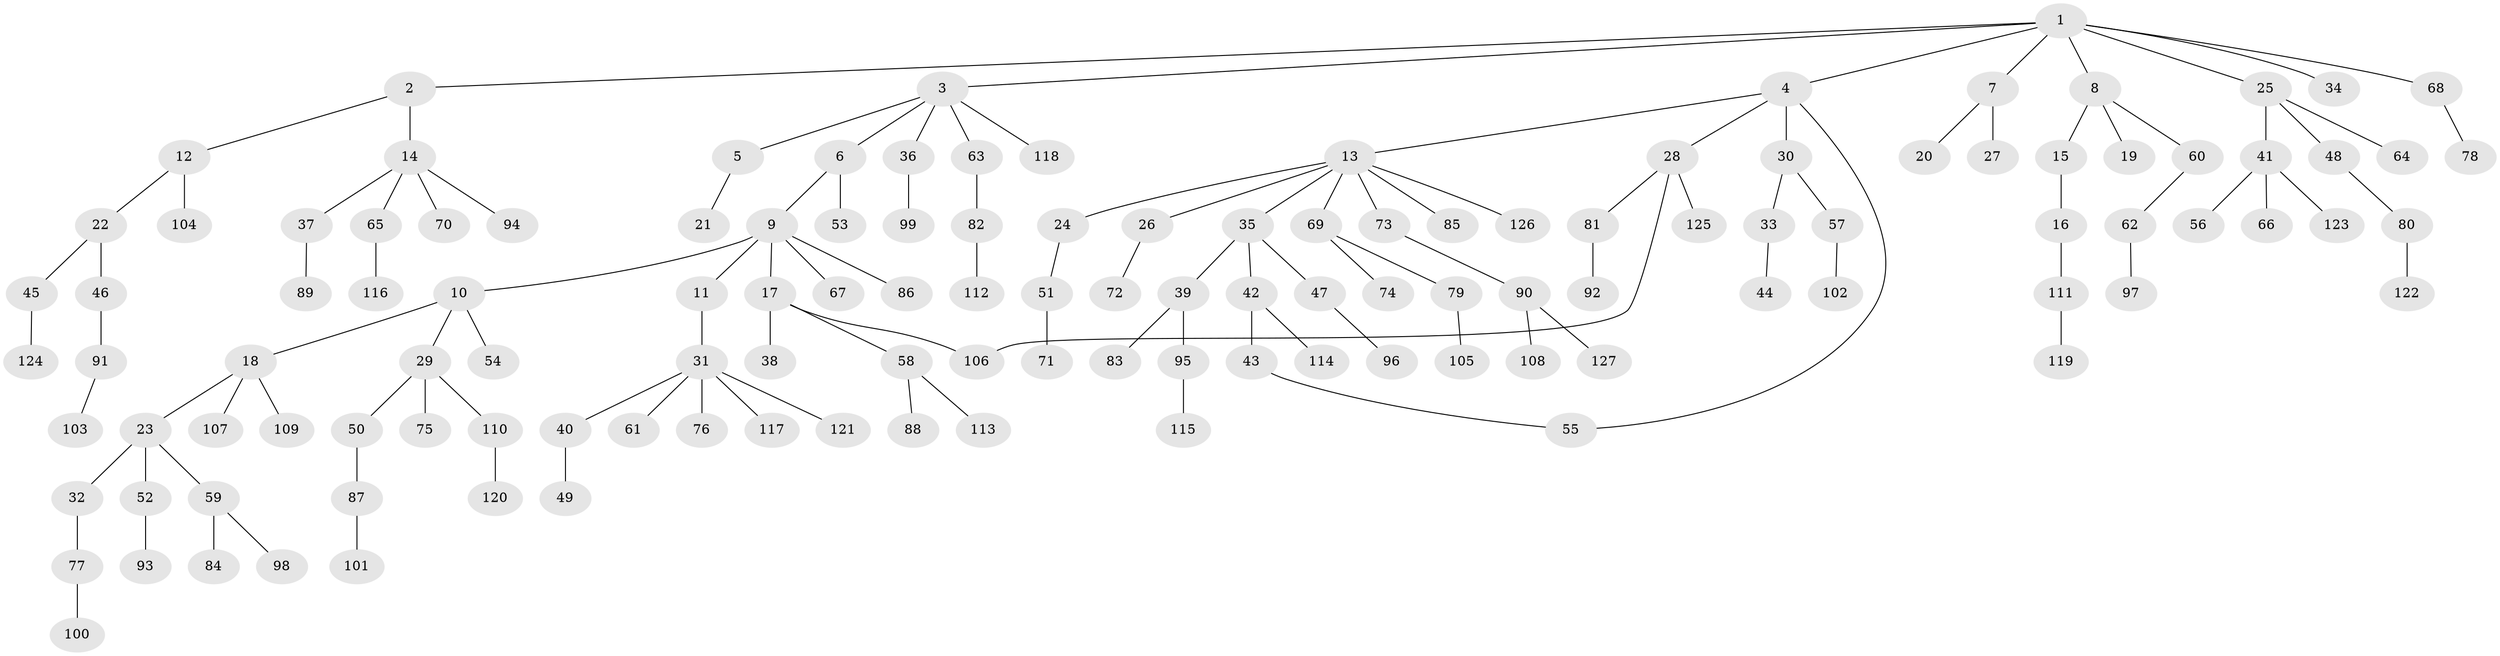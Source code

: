 // coarse degree distribution, {2: 0.2597402597402597, 3: 0.14285714285714285, 1: 0.4805194805194805, 5: 0.05194805194805195, 7: 0.025974025974025976, 4: 0.03896103896103896}
// Generated by graph-tools (version 1.1) at 2025/36/03/04/25 23:36:05]
// undirected, 127 vertices, 128 edges
graph export_dot {
  node [color=gray90,style=filled];
  1;
  2;
  3;
  4;
  5;
  6;
  7;
  8;
  9;
  10;
  11;
  12;
  13;
  14;
  15;
  16;
  17;
  18;
  19;
  20;
  21;
  22;
  23;
  24;
  25;
  26;
  27;
  28;
  29;
  30;
  31;
  32;
  33;
  34;
  35;
  36;
  37;
  38;
  39;
  40;
  41;
  42;
  43;
  44;
  45;
  46;
  47;
  48;
  49;
  50;
  51;
  52;
  53;
  54;
  55;
  56;
  57;
  58;
  59;
  60;
  61;
  62;
  63;
  64;
  65;
  66;
  67;
  68;
  69;
  70;
  71;
  72;
  73;
  74;
  75;
  76;
  77;
  78;
  79;
  80;
  81;
  82;
  83;
  84;
  85;
  86;
  87;
  88;
  89;
  90;
  91;
  92;
  93;
  94;
  95;
  96;
  97;
  98;
  99;
  100;
  101;
  102;
  103;
  104;
  105;
  106;
  107;
  108;
  109;
  110;
  111;
  112;
  113;
  114;
  115;
  116;
  117;
  118;
  119;
  120;
  121;
  122;
  123;
  124;
  125;
  126;
  127;
  1 -- 2;
  1 -- 3;
  1 -- 4;
  1 -- 7;
  1 -- 8;
  1 -- 25;
  1 -- 34;
  1 -- 68;
  2 -- 12;
  2 -- 14;
  3 -- 5;
  3 -- 6;
  3 -- 36;
  3 -- 63;
  3 -- 118;
  4 -- 13;
  4 -- 28;
  4 -- 30;
  4 -- 55;
  5 -- 21;
  6 -- 9;
  6 -- 53;
  7 -- 20;
  7 -- 27;
  8 -- 15;
  8 -- 19;
  8 -- 60;
  9 -- 10;
  9 -- 11;
  9 -- 17;
  9 -- 67;
  9 -- 86;
  10 -- 18;
  10 -- 29;
  10 -- 54;
  11 -- 31;
  12 -- 22;
  12 -- 104;
  13 -- 24;
  13 -- 26;
  13 -- 35;
  13 -- 69;
  13 -- 73;
  13 -- 85;
  13 -- 126;
  14 -- 37;
  14 -- 65;
  14 -- 70;
  14 -- 94;
  15 -- 16;
  16 -- 111;
  17 -- 38;
  17 -- 58;
  17 -- 106;
  18 -- 23;
  18 -- 107;
  18 -- 109;
  22 -- 45;
  22 -- 46;
  23 -- 32;
  23 -- 52;
  23 -- 59;
  24 -- 51;
  25 -- 41;
  25 -- 48;
  25 -- 64;
  26 -- 72;
  28 -- 81;
  28 -- 106;
  28 -- 125;
  29 -- 50;
  29 -- 75;
  29 -- 110;
  30 -- 33;
  30 -- 57;
  31 -- 40;
  31 -- 61;
  31 -- 76;
  31 -- 117;
  31 -- 121;
  32 -- 77;
  33 -- 44;
  35 -- 39;
  35 -- 42;
  35 -- 47;
  36 -- 99;
  37 -- 89;
  39 -- 83;
  39 -- 95;
  40 -- 49;
  41 -- 56;
  41 -- 66;
  41 -- 123;
  42 -- 43;
  42 -- 114;
  43 -- 55;
  45 -- 124;
  46 -- 91;
  47 -- 96;
  48 -- 80;
  50 -- 87;
  51 -- 71;
  52 -- 93;
  57 -- 102;
  58 -- 88;
  58 -- 113;
  59 -- 84;
  59 -- 98;
  60 -- 62;
  62 -- 97;
  63 -- 82;
  65 -- 116;
  68 -- 78;
  69 -- 74;
  69 -- 79;
  73 -- 90;
  77 -- 100;
  79 -- 105;
  80 -- 122;
  81 -- 92;
  82 -- 112;
  87 -- 101;
  90 -- 108;
  90 -- 127;
  91 -- 103;
  95 -- 115;
  110 -- 120;
  111 -- 119;
}
